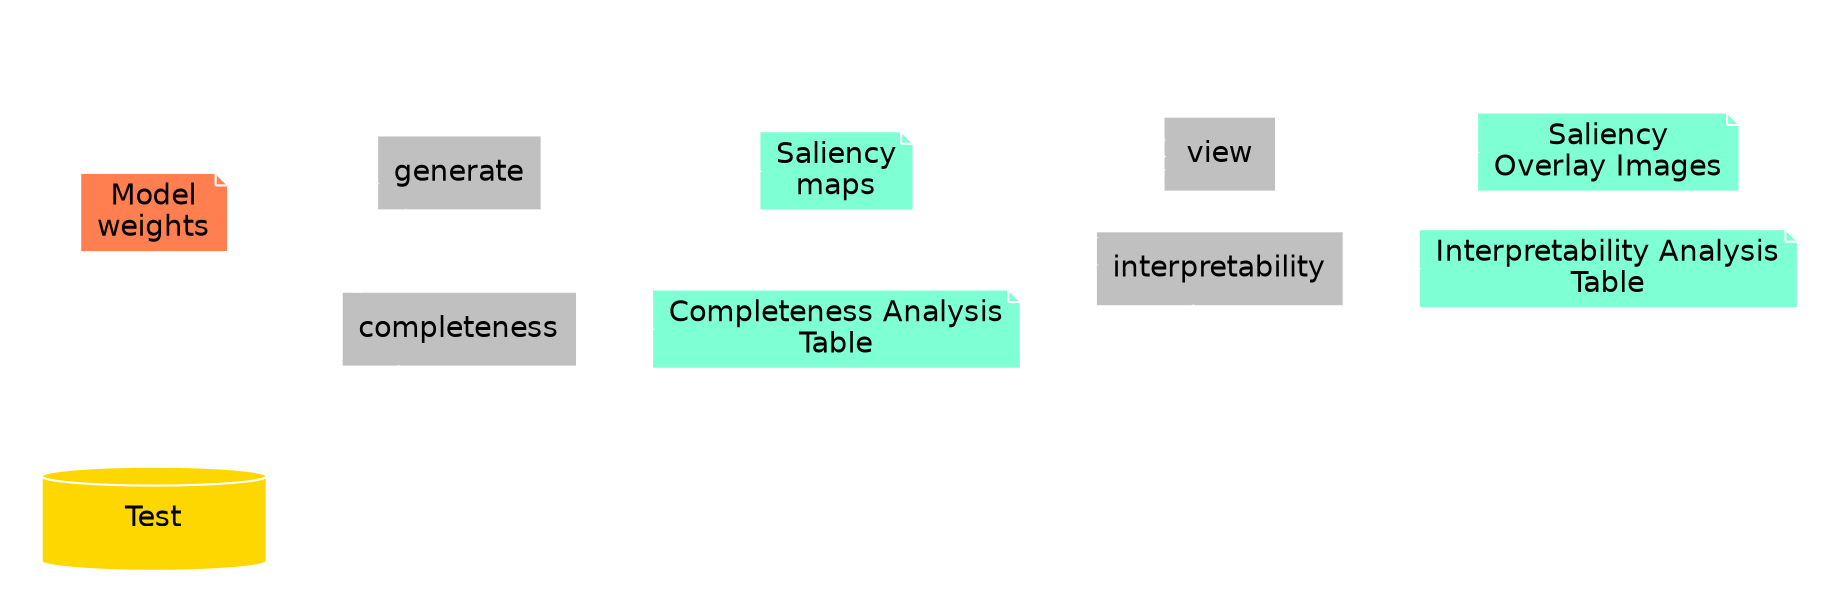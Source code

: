 # SPDX-FileCopyrightText: Copyright © 2024 Idiap Research Institute <contact@idiap.ch>
#
# SPDX-License-Identifier: GPL-3.0-or-later

digraph cli {

    fontname = "Helvetica";
    bgcolor = invis;
    node [shape = rectangle, style = filled, fontname = "Helvetica", fillcolor = gray90, color = white];
    graph [style = dotted, color = white, fontcolor = white];
    edge [color = white];
    rankdir = LR;

    subgraph data {
        cluster = true;
        rank = same;
        label = "datamodule";
        node [shape = cylinder, fillcolor = gold, fixed = true, width = 1.5, height = 0.7];
        test_data [
            label = "Test",
            href="../data-model.html",
            target="_top",
        ];
    }

    subgraph classify {
        cluster = true;
        label = "classify saliency (subcommand)";

        subgraph products {
            cluster = false;
            node [shape = note, fillcolor = aquamarine];
            model [label = "Model\nweights", fillcolor = coral];
            saliencies [label = "Saliency\nmaps"];
            saliency_completeness_analysis [label = "Completeness Analysis\nTable"];
            saliency_interpretability_analysis [label = "Interpretability Analysis\nTable"];
            saliency_images [label = "Saliency\nOverlay Images"];
        }

        subgraph commands {
            cluster = false;
            node [shape = rectangle, fillcolor = gray];
            saliency_generate [
                label = "generate",
                href="../cli.html#mednet-classify-saliency-generate",
                target="_top",
            ];
            saliency_completeness [
                label = "completeness",
                href="../cli.html#mednet-classify-saliency-completeness",
                target="_top",
            ];
            saliency_interpretability [
                label = "interpretability",
                href="../cli.html#mednet-classify-saliency-interpretability",
                target="_top",
            ];
            saliency_view [
                label = "view"
                href="../cli.html#mednet-classify-saliency-view",
                target="_top",
            ];
        }

        subgraph workflow {
            cluster = false;
            {test_data model} -> saliency_generate -> {saliencies};
            {test_data model} -> saliency_completeness -> {saliency_completeness_analysis};
            {test_data model saliencies} -> saliency_interpretability -> {saliency_interpretability_analysis};
            {test_data model saliencies} -> saliency_view -> {saliency_images};
        }
    }

}
